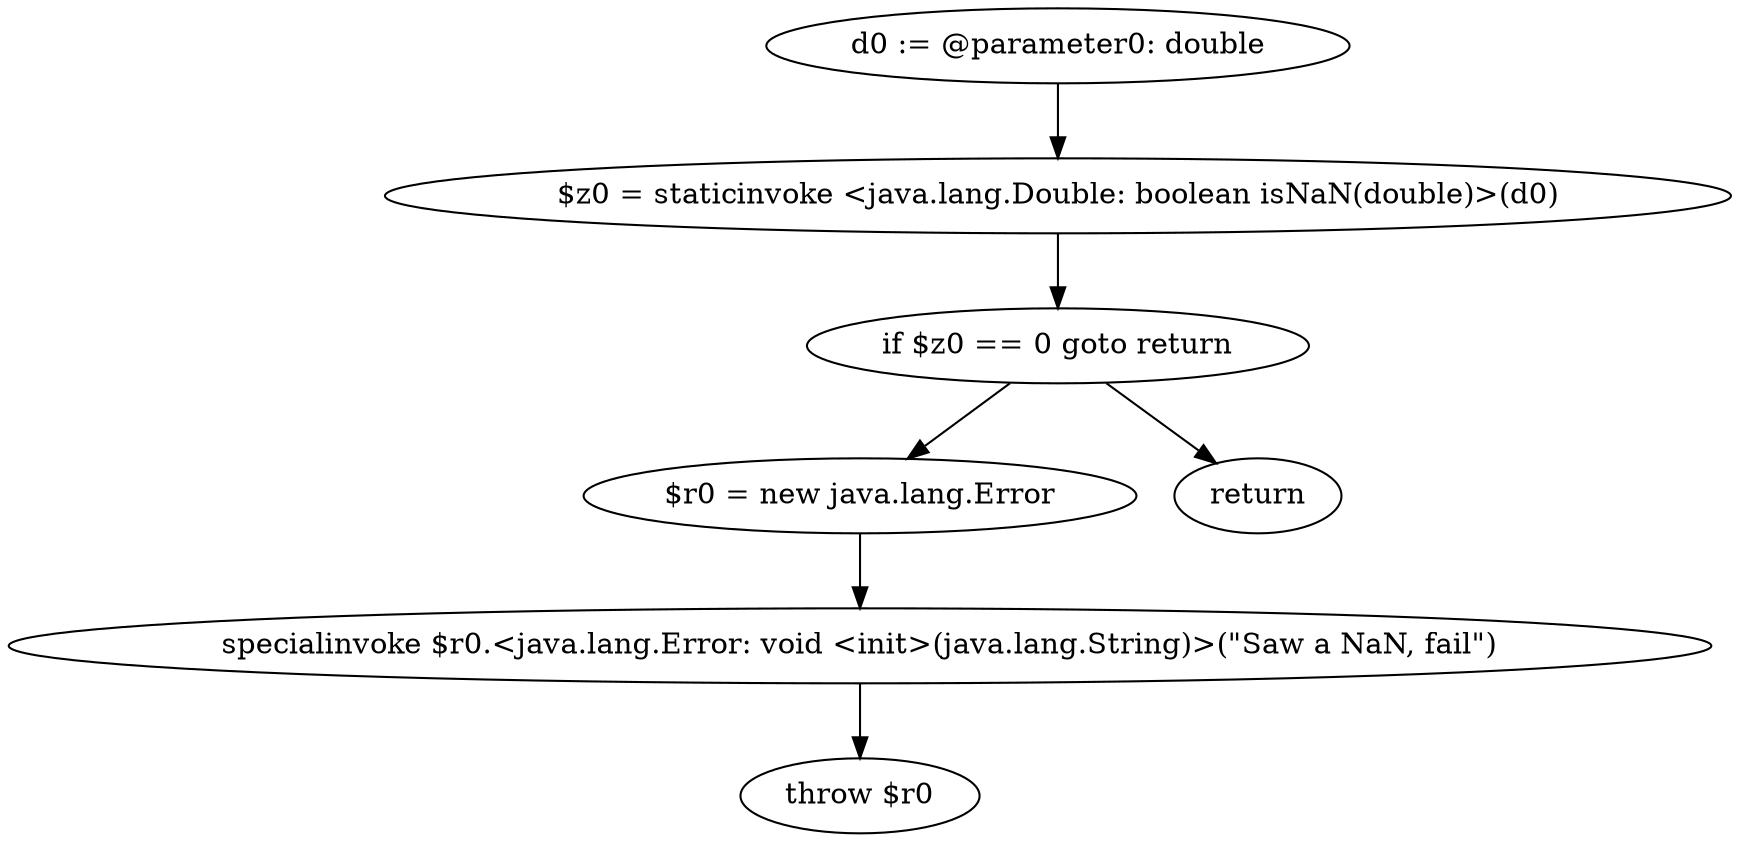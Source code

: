 digraph "unitGraph" {
    "d0 := @parameter0: double"
    "$z0 = staticinvoke <java.lang.Double: boolean isNaN(double)>(d0)"
    "if $z0 == 0 goto return"
    "$r0 = new java.lang.Error"
    "specialinvoke $r0.<java.lang.Error: void <init>(java.lang.String)>(\"Saw a NaN, fail\")"
    "throw $r0"
    "return"
    "d0 := @parameter0: double"->"$z0 = staticinvoke <java.lang.Double: boolean isNaN(double)>(d0)";
    "$z0 = staticinvoke <java.lang.Double: boolean isNaN(double)>(d0)"->"if $z0 == 0 goto return";
    "if $z0 == 0 goto return"->"$r0 = new java.lang.Error";
    "if $z0 == 0 goto return"->"return";
    "$r0 = new java.lang.Error"->"specialinvoke $r0.<java.lang.Error: void <init>(java.lang.String)>(\"Saw a NaN, fail\")";
    "specialinvoke $r0.<java.lang.Error: void <init>(java.lang.String)>(\"Saw a NaN, fail\")"->"throw $r0";
}
